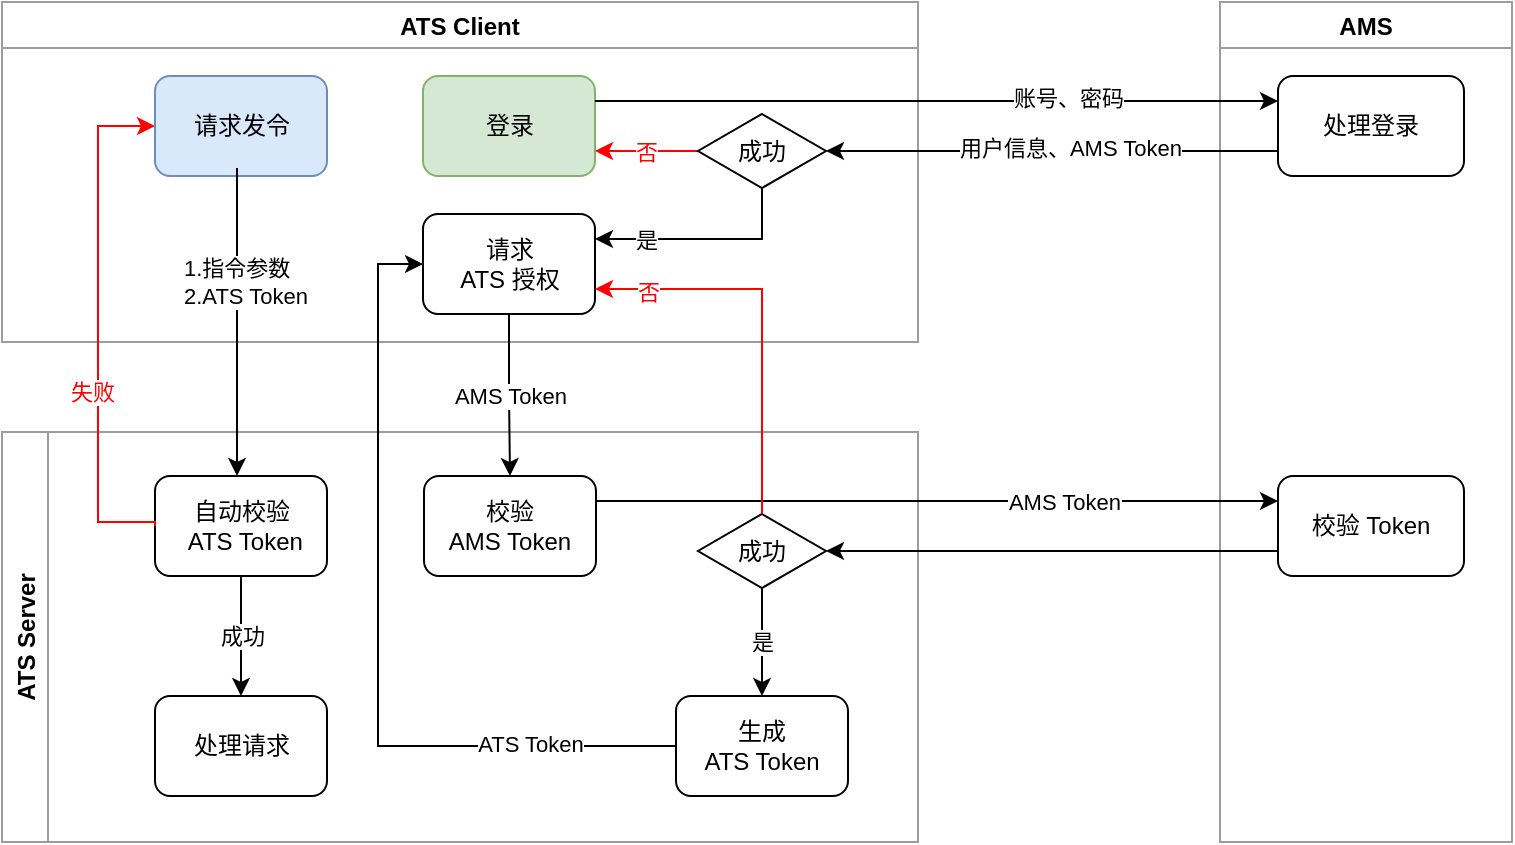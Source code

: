 <mxfile version="18.0.6" type="github">
  <diagram id="XbOKaqfH4eZdRzvgGnbF" name="Page-1">
    <mxGraphModel dx="1038" dy="547" grid="1" gridSize="10" guides="1" tooltips="1" connect="1" arrows="1" fold="1" page="1" pageScale="1" pageWidth="827" pageHeight="1169" math="0" shadow="0">
      <root>
        <mxCell id="0" />
        <mxCell id="1" parent="0" />
        <mxCell id="rXvFDF5TVlSO3VW0NlAG-10" value="ATS Server" style="swimlane;horizontal=0;strokeColor=#9C9C9C;" parent="1" vertex="1">
          <mxGeometry x="36" y="235" width="458" height="205" as="geometry">
            <mxRectangle x="340" y="130" width="30" height="80" as="alternateBounds" />
          </mxGeometry>
        </mxCell>
        <mxCell id="rXvFDF5TVlSO3VW0NlAG-57" value="成功" style="edgeStyle=orthogonalEdgeStyle;rounded=0;orthogonalLoop=1;jettySize=auto;html=1;exitX=0.5;exitY=1;exitDx=0;exitDy=0;entryX=0.5;entryY=0;entryDx=0;entryDy=0;" parent="rXvFDF5TVlSO3VW0NlAG-10" source="rXvFDF5TVlSO3VW0NlAG-26" target="rXvFDF5TVlSO3VW0NlAG-36" edge="1">
          <mxGeometry relative="1" as="geometry">
            <Array as="points">
              <mxPoint x="120" y="95" />
              <mxPoint x="120" y="95" />
            </Array>
          </mxGeometry>
        </mxCell>
        <mxCell id="rXvFDF5TVlSO3VW0NlAG-36" value="处理请求" style="rounded=1;whiteSpace=wrap;html=1;" parent="rXvFDF5TVlSO3VW0NlAG-10" vertex="1">
          <mxGeometry x="76.5" y="132" width="86" height="50" as="geometry" />
        </mxCell>
        <mxCell id="mAMvdcGGfRFucHx00YFO-1" value="校验 &lt;br&gt;AMS Token" style="rounded=1;whiteSpace=wrap;html=1;" parent="rXvFDF5TVlSO3VW0NlAG-10" vertex="1">
          <mxGeometry x="211" y="22" width="86" height="50" as="geometry" />
        </mxCell>
        <mxCell id="dtZ8uvpMmHiGqUTTxJMK-4" value="是" style="edgeStyle=orthogonalEdgeStyle;rounded=0;orthogonalLoop=1;jettySize=auto;html=1;exitX=0.5;exitY=1;exitDx=0;exitDy=0;entryX=0.5;entryY=0;entryDx=0;entryDy=0;fontColor=#000000;strokeColor=#000000;" parent="rXvFDF5TVlSO3VW0NlAG-10" source="mAMvdcGGfRFucHx00YFO-33" target="mAMvdcGGfRFucHx00YFO-36" edge="1">
          <mxGeometry relative="1" as="geometry" />
        </mxCell>
        <mxCell id="mAMvdcGGfRFucHx00YFO-33" value="成功" style="rhombus;whiteSpace=wrap;html=1;" parent="rXvFDF5TVlSO3VW0NlAG-10" vertex="1">
          <mxGeometry x="348" y="41" width="64" height="37" as="geometry" />
        </mxCell>
        <mxCell id="mAMvdcGGfRFucHx00YFO-36" value="生成 &lt;br&gt;ATS Token" style="rounded=1;whiteSpace=wrap;html=1;" parent="rXvFDF5TVlSO3VW0NlAG-10" vertex="1">
          <mxGeometry x="337" y="132" width="86" height="50" as="geometry" />
        </mxCell>
        <mxCell id="rXvFDF5TVlSO3VW0NlAG-26" value="自动校验&lt;br&gt;&amp;nbsp;ATS Token" style="rounded=1;whiteSpace=wrap;html=1;" parent="rXvFDF5TVlSO3VW0NlAG-10" vertex="1">
          <mxGeometry x="76.5" y="22" width="86" height="50" as="geometry" />
        </mxCell>
        <mxCell id="rXvFDF5TVlSO3VW0NlAG-14" value="AMS" style="swimlane;strokeColor=#9C9C9C;" parent="1" vertex="1">
          <mxGeometry x="645" y="20" width="146" height="420" as="geometry" />
        </mxCell>
        <mxCell id="rXvFDF5TVlSO3VW0NlAG-52" value="校验 Token" style="rounded=1;whiteSpace=wrap;html=1;" parent="rXvFDF5TVlSO3VW0NlAG-14" vertex="1">
          <mxGeometry x="29" y="237" width="93" height="50" as="geometry" />
        </mxCell>
        <mxCell id="mAMvdcGGfRFucHx00YFO-14" value="处理登录" style="rounded=1;whiteSpace=wrap;html=1;" parent="rXvFDF5TVlSO3VW0NlAG-14" vertex="1">
          <mxGeometry x="29" y="37" width="93" height="50" as="geometry" />
        </mxCell>
        <mxCell id="rXvFDF5TVlSO3VW0NlAG-50" value="ATS Client" style="swimlane;strokeColor=#9C9C9C;" parent="1" vertex="1">
          <mxGeometry x="36" y="20" width="458" height="170" as="geometry" />
        </mxCell>
        <mxCell id="rXvFDF5TVlSO3VW0NlAG-51" value="登录" style="rounded=1;whiteSpace=wrap;html=1;fillColor=#d5e8d4;strokeColor=#82b366;" parent="rXvFDF5TVlSO3VW0NlAG-50" vertex="1">
          <mxGeometry x="210.5" y="37" width="86" height="50" as="geometry" />
        </mxCell>
        <mxCell id="rXvFDF5TVlSO3VW0NlAG-55" value="请求发令" style="rounded=1;whiteSpace=wrap;html=1;fillColor=#dae8fc;strokeColor=#6c8ebf;" parent="rXvFDF5TVlSO3VW0NlAG-50" vertex="1">
          <mxGeometry x="76.5" y="37" width="86" height="50" as="geometry" />
        </mxCell>
        <mxCell id="mAMvdcGGfRFucHx00YFO-24" style="edgeStyle=orthogonalEdgeStyle;rounded=0;orthogonalLoop=1;jettySize=auto;html=1;exitX=0.5;exitY=1;exitDx=0;exitDy=0;entryX=1;entryY=0.25;entryDx=0;entryDy=0;" parent="rXvFDF5TVlSO3VW0NlAG-50" source="mAMvdcGGfRFucHx00YFO-21" target="mAMvdcGGfRFucHx00YFO-23" edge="1">
          <mxGeometry relative="1" as="geometry" />
        </mxCell>
        <mxCell id="mAMvdcGGfRFucHx00YFO-25" value="是" style="edgeLabel;html=1;align=center;verticalAlign=middle;resizable=0;points=[];" parent="mAMvdcGGfRFucHx00YFO-24" vertex="1" connectable="0">
          <mxGeometry x="0.535" relative="1" as="geometry">
            <mxPoint as="offset" />
          </mxGeometry>
        </mxCell>
        <mxCell id="dtZ8uvpMmHiGqUTTxJMK-3" value="否" style="edgeStyle=orthogonalEdgeStyle;rounded=0;orthogonalLoop=1;jettySize=auto;html=1;exitX=0;exitY=0.5;exitDx=0;exitDy=0;entryX=1;entryY=0.75;entryDx=0;entryDy=0;fillColor=#e51400;strokeColor=#FF0000;fontColor=#FF0000;" parent="rXvFDF5TVlSO3VW0NlAG-50" source="mAMvdcGGfRFucHx00YFO-21" target="rXvFDF5TVlSO3VW0NlAG-51" edge="1">
          <mxGeometry relative="1" as="geometry">
            <Array as="points">
              <mxPoint x="328" y="75" />
              <mxPoint x="328" y="75" />
            </Array>
          </mxGeometry>
        </mxCell>
        <mxCell id="mAMvdcGGfRFucHx00YFO-21" value="成功" style="rhombus;whiteSpace=wrap;html=1;" parent="rXvFDF5TVlSO3VW0NlAG-50" vertex="1">
          <mxGeometry x="348" y="56" width="64" height="37" as="geometry" />
        </mxCell>
        <mxCell id="mAMvdcGGfRFucHx00YFO-23" value="请求&lt;br&gt;ATS 授权" style="rounded=1;whiteSpace=wrap;html=1;" parent="rXvFDF5TVlSO3VW0NlAG-50" vertex="1">
          <mxGeometry x="210.5" y="106" width="86" height="50" as="geometry" />
        </mxCell>
        <mxCell id="rXvFDF5TVlSO3VW0NlAG-53" value="AMS Token" style="edgeStyle=orthogonalEdgeStyle;rounded=0;orthogonalLoop=1;jettySize=auto;html=1;exitX=1;exitY=0.25;exitDx=0;exitDy=0;entryX=0;entryY=0.25;entryDx=0;entryDy=0;" parent="1" source="mAMvdcGGfRFucHx00YFO-1" target="rXvFDF5TVlSO3VW0NlAG-52" edge="1">
          <mxGeometry x="0.373" relative="1" as="geometry">
            <mxPoint x="199.5" y="65.5" as="sourcePoint" />
            <mxPoint x="546" y="65.5" as="targetPoint" />
            <Array as="points">
              <mxPoint x="574" y="270" />
              <mxPoint x="574" y="270" />
            </Array>
            <mxPoint as="offset" />
          </mxGeometry>
        </mxCell>
        <mxCell id="rXvFDF5TVlSO3VW0NlAG-65" value="1.指令参数&lt;br&gt;2.ATS Token" style="edgeStyle=orthogonalEdgeStyle;rounded=0;orthogonalLoop=1;jettySize=auto;html=1;exitX=0.5;exitY=1;exitDx=0;exitDy=0;entryX=0.5;entryY=0;entryDx=0;entryDy=0;strokeColor=#000000;align=left;" parent="1" edge="1">
          <mxGeometry x="-0.26" y="-29" relative="1" as="geometry">
            <mxPoint x="153.5" y="103" as="sourcePoint" />
            <mxPoint x="153.5" y="257" as="targetPoint" />
            <mxPoint as="offset" />
          </mxGeometry>
        </mxCell>
        <mxCell id="mAMvdcGGfRFucHx00YFO-15" style="edgeStyle=orthogonalEdgeStyle;rounded=0;orthogonalLoop=1;jettySize=auto;html=1;exitX=1;exitY=0.25;exitDx=0;exitDy=0;entryX=0;entryY=0.25;entryDx=0;entryDy=0;" parent="1" source="rXvFDF5TVlSO3VW0NlAG-51" target="mAMvdcGGfRFucHx00YFO-14" edge="1">
          <mxGeometry relative="1" as="geometry" />
        </mxCell>
        <mxCell id="mAMvdcGGfRFucHx00YFO-18" value="账号、密码" style="edgeLabel;html=1;align=center;verticalAlign=middle;resizable=0;points=[];" parent="mAMvdcGGfRFucHx00YFO-15" vertex="1" connectable="0">
          <mxGeometry x="0.099" y="2" relative="1" as="geometry">
            <mxPoint x="49" as="offset" />
          </mxGeometry>
        </mxCell>
        <mxCell id="mAMvdcGGfRFucHx00YFO-17" style="edgeStyle=orthogonalEdgeStyle;rounded=0;orthogonalLoop=1;jettySize=auto;html=1;exitX=0;exitY=0.75;exitDx=0;exitDy=0;" parent="1" source="mAMvdcGGfRFucHx00YFO-14" target="mAMvdcGGfRFucHx00YFO-21" edge="1">
          <mxGeometry relative="1" as="geometry" />
        </mxCell>
        <mxCell id="mAMvdcGGfRFucHx00YFO-19" value="用户信息、AMS Token" style="edgeLabel;html=1;align=center;verticalAlign=middle;resizable=0;points=[];" parent="mAMvdcGGfRFucHx00YFO-17" vertex="1" connectable="0">
          <mxGeometry x="-0.117" y="-2" relative="1" as="geometry">
            <mxPoint x="-4" as="offset" />
          </mxGeometry>
        </mxCell>
        <mxCell id="mAMvdcGGfRFucHx00YFO-31" style="edgeStyle=orthogonalEdgeStyle;rounded=0;orthogonalLoop=1;jettySize=auto;html=1;exitX=0;exitY=0.5;exitDx=0;exitDy=0;entryX=0;entryY=0.5;entryDx=0;entryDy=0;fillColor=#e51400;strokeColor=#FF0000;" parent="1" source="rXvFDF5TVlSO3VW0NlAG-26" target="rXvFDF5TVlSO3VW0NlAG-55" edge="1">
          <mxGeometry relative="1" as="geometry">
            <Array as="points">
              <mxPoint x="113" y="280" />
              <mxPoint x="84" y="280" />
              <mxPoint x="84" y="82" />
            </Array>
          </mxGeometry>
        </mxCell>
        <mxCell id="mAMvdcGGfRFucHx00YFO-32" value="失败" style="edgeLabel;html=1;align=center;verticalAlign=middle;resizable=0;points=[];fontColor=#FF0000;" parent="mAMvdcGGfRFucHx00YFO-31" vertex="1" connectable="0">
          <mxGeometry x="-0.368" y="4" relative="1" as="geometry">
            <mxPoint x="1" y="-15" as="offset" />
          </mxGeometry>
        </mxCell>
        <mxCell id="mAMvdcGGfRFucHx00YFO-34" style="edgeStyle=orthogonalEdgeStyle;rounded=0;orthogonalLoop=1;jettySize=auto;html=1;exitX=0;exitY=0.75;exitDx=0;exitDy=0;entryX=1;entryY=0.5;entryDx=0;entryDy=0;" parent="1" source="rXvFDF5TVlSO3VW0NlAG-52" target="mAMvdcGGfRFucHx00YFO-33" edge="1">
          <mxGeometry relative="1" as="geometry" />
        </mxCell>
        <mxCell id="mAMvdcGGfRFucHx00YFO-40" value="AMS Token" style="edgeStyle=orthogonalEdgeStyle;rounded=0;orthogonalLoop=1;jettySize=auto;html=1;exitX=0.5;exitY=1;exitDx=0;exitDy=0;entryX=0.5;entryY=0;entryDx=0;entryDy=0;" parent="1" source="mAMvdcGGfRFucHx00YFO-23" target="mAMvdcGGfRFucHx00YFO-1" edge="1">
          <mxGeometry relative="1" as="geometry" />
        </mxCell>
        <mxCell id="mAMvdcGGfRFucHx00YFO-43" style="edgeStyle=orthogonalEdgeStyle;rounded=0;orthogonalLoop=1;jettySize=auto;html=1;exitX=0;exitY=0.5;exitDx=0;exitDy=0;entryX=0;entryY=0.5;entryDx=0;entryDy=0;" parent="1" source="mAMvdcGGfRFucHx00YFO-36" target="mAMvdcGGfRFucHx00YFO-23" edge="1">
          <mxGeometry relative="1" as="geometry">
            <Array as="points">
              <mxPoint x="224" y="392" />
              <mxPoint x="224" y="151" />
            </Array>
          </mxGeometry>
        </mxCell>
        <mxCell id="mAMvdcGGfRFucHx00YFO-44" value="ATS Token" style="edgeLabel;html=1;align=center;verticalAlign=middle;resizable=0;points=[];" parent="mAMvdcGGfRFucHx00YFO-43" vertex="1" connectable="0">
          <mxGeometry x="-0.574" relative="1" as="geometry">
            <mxPoint x="15" y="-1" as="offset" />
          </mxGeometry>
        </mxCell>
        <mxCell id="dtZ8uvpMmHiGqUTTxJMK-1" style="edgeStyle=orthogonalEdgeStyle;rounded=0;orthogonalLoop=1;jettySize=auto;html=1;exitX=0.5;exitY=0;exitDx=0;exitDy=0;entryX=1;entryY=0.75;entryDx=0;entryDy=0;fillColor=#e51400;strokeColor=#FF0000;" parent="1" source="mAMvdcGGfRFucHx00YFO-33" target="mAMvdcGGfRFucHx00YFO-23" edge="1">
          <mxGeometry relative="1" as="geometry" />
        </mxCell>
        <mxCell id="dtZ8uvpMmHiGqUTTxJMK-2" value="否" style="edgeLabel;html=1;align=center;verticalAlign=middle;resizable=0;points=[];fontColor=#FF0000;" parent="dtZ8uvpMmHiGqUTTxJMK-1" vertex="1" connectable="0">
          <mxGeometry x="0.701" y="1" relative="1" as="geometry">
            <mxPoint x="-3" as="offset" />
          </mxGeometry>
        </mxCell>
      </root>
    </mxGraphModel>
  </diagram>
</mxfile>
